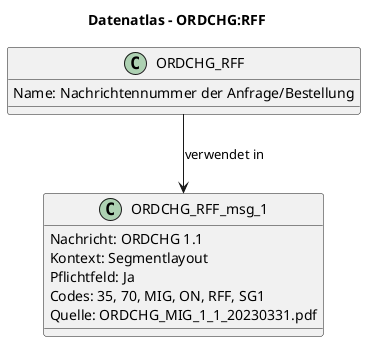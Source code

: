 @startuml
title Datenatlas – ORDCHG:RFF
class ORDCHG_RFF {
  Name: Nachrichtennummer der Anfrage/Bestellung
}
class ORDCHG_RFF_msg_1 {
  Nachricht: ORDCHG 1.1
  Kontext: Segmentlayout
  Pflichtfeld: Ja
  Codes: 35, 70, MIG, ON, RFF, SG1
  Quelle: ORDCHG_MIG_1_1_20230331.pdf
}
ORDCHG_RFF --> ORDCHG_RFF_msg_1 : verwendet in
@enduml
